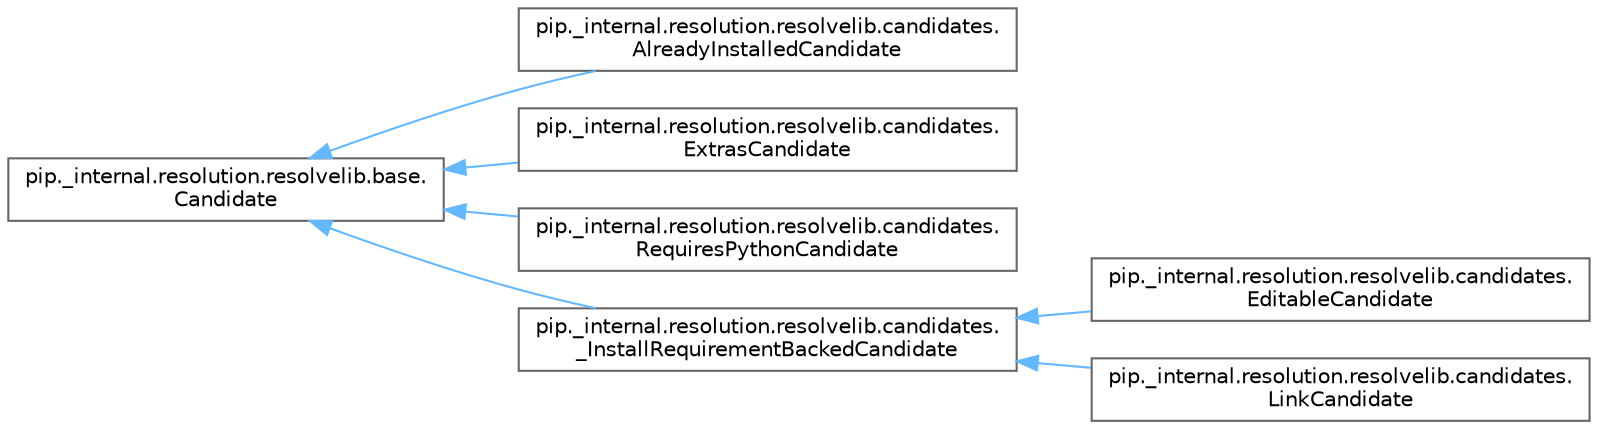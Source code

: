 digraph "Graphical Class Hierarchy"
{
 // LATEX_PDF_SIZE
  bgcolor="transparent";
  edge [fontname=Helvetica,fontsize=10,labelfontname=Helvetica,labelfontsize=10];
  node [fontname=Helvetica,fontsize=10,shape=box,height=0.2,width=0.4];
  rankdir="LR";
  Node0 [id="Node000000",label="pip._internal.resolution.resolvelib.base.\lCandidate",height=0.2,width=0.4,color="grey40", fillcolor="white", style="filled",URL="$d7/d63/classpip_1_1__internal_1_1resolution_1_1resolvelib_1_1base_1_1Candidate.html",tooltip=" "];
  Node0 -> Node1 [id="edge4798_Node000000_Node000001",dir="back",color="steelblue1",style="solid",tooltip=" "];
  Node1 [id="Node000001",label="pip._internal.resolution.resolvelib.candidates.\lAlreadyInstalledCandidate",height=0.2,width=0.4,color="grey40", fillcolor="white", style="filled",URL="$de/de7/classpip_1_1__internal_1_1resolution_1_1resolvelib_1_1candidates_1_1AlreadyInstalledCandidate.html",tooltip=" "];
  Node0 -> Node2 [id="edge4799_Node000000_Node000002",dir="back",color="steelblue1",style="solid",tooltip=" "];
  Node2 [id="Node000002",label="pip._internal.resolution.resolvelib.candidates.\lExtrasCandidate",height=0.2,width=0.4,color="grey40", fillcolor="white", style="filled",URL="$d9/d15/classpip_1_1__internal_1_1resolution_1_1resolvelib_1_1candidates_1_1ExtrasCandidate.html",tooltip=" "];
  Node0 -> Node3 [id="edge4800_Node000000_Node000003",dir="back",color="steelblue1",style="solid",tooltip=" "];
  Node3 [id="Node000003",label="pip._internal.resolution.resolvelib.candidates.\lRequiresPythonCandidate",height=0.2,width=0.4,color="grey40", fillcolor="white", style="filled",URL="$d8/d70/classpip_1_1__internal_1_1resolution_1_1resolvelib_1_1candidates_1_1RequiresPythonCandidate.html",tooltip=" "];
  Node0 -> Node4 [id="edge4801_Node000000_Node000004",dir="back",color="steelblue1",style="solid",tooltip=" "];
  Node4 [id="Node000004",label="pip._internal.resolution.resolvelib.candidates.\l_InstallRequirementBackedCandidate",height=0.2,width=0.4,color="grey40", fillcolor="white", style="filled",URL="$d9/de7/classpip_1_1__internal_1_1resolution_1_1resolvelib_1_1candidates_1_1__InstallRequirementBackedCandidate.html",tooltip=" "];
  Node4 -> Node5 [id="edge4802_Node000004_Node000005",dir="back",color="steelblue1",style="solid",tooltip=" "];
  Node5 [id="Node000005",label="pip._internal.resolution.resolvelib.candidates.\lEditableCandidate",height=0.2,width=0.4,color="grey40", fillcolor="white", style="filled",URL="$d6/d0f/classpip_1_1__internal_1_1resolution_1_1resolvelib_1_1candidates_1_1EditableCandidate.html",tooltip=" "];
  Node4 -> Node6 [id="edge4803_Node000004_Node000006",dir="back",color="steelblue1",style="solid",tooltip=" "];
  Node6 [id="Node000006",label="pip._internal.resolution.resolvelib.candidates.\lLinkCandidate",height=0.2,width=0.4,color="grey40", fillcolor="white", style="filled",URL="$d6/d34/classpip_1_1__internal_1_1resolution_1_1resolvelib_1_1candidates_1_1LinkCandidate.html",tooltip=" "];
}
